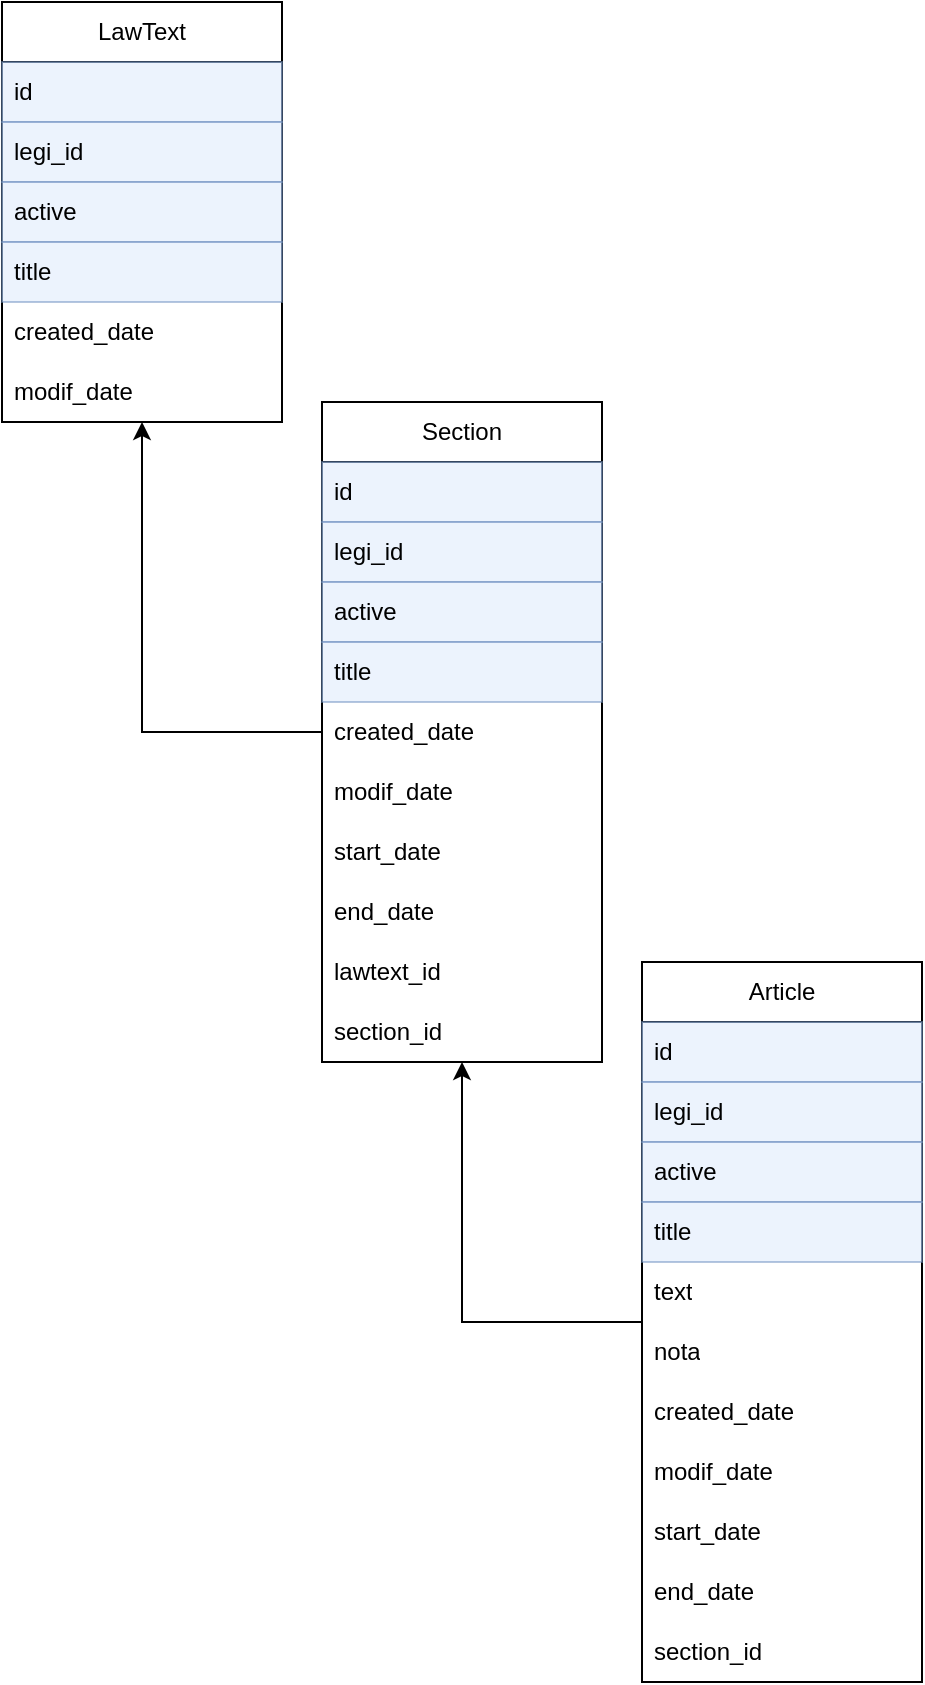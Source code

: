 <mxfile version="21.6.5" type="device">
  <diagram name="Page-1" id="OvOFFvX8BMqE7WVXgV2F">
    <mxGraphModel dx="1100" dy="817" grid="1" gridSize="10" guides="1" tooltips="1" connect="1" arrows="1" fold="1" page="1" pageScale="1" pageWidth="1169" pageHeight="827" math="0" shadow="0">
      <root>
        <mxCell id="0" />
        <mxCell id="1" parent="0" />
        <mxCell id="SPlrz_a56gNZOBM1270f-3" value="LawText" style="swimlane;fontStyle=0;childLayout=stackLayout;horizontal=1;startSize=30;horizontalStack=0;resizeParent=1;resizeParentMax=0;resizeLast=0;collapsible=1;marginBottom=0;whiteSpace=wrap;html=1;" parent="1" vertex="1">
          <mxGeometry x="40" y="40" width="140" height="210" as="geometry">
            <mxRectangle x="360" y="80" width="60" height="30" as="alternateBounds" />
          </mxGeometry>
        </mxCell>
        <mxCell id="SPlrz_a56gNZOBM1270f-4" value="id" style="text;strokeColor=#6c8ebf;fillColor=#dae8fc;align=left;verticalAlign=middle;spacingLeft=4;spacingRight=4;overflow=hidden;points=[[0,0.5],[1,0.5]];portConstraint=eastwest;rotatable=0;whiteSpace=wrap;html=1;opacity=50;" parent="SPlrz_a56gNZOBM1270f-3" vertex="1">
          <mxGeometry y="30" width="140" height="30" as="geometry" />
        </mxCell>
        <mxCell id="xXBwhnROPgkTZ1-YYlko-1" value="legi_id" style="text;strokeColor=#6c8ebf;fillColor=#dae8fc;align=left;verticalAlign=middle;spacingLeft=4;spacingRight=4;overflow=hidden;points=[[0,0.5],[1,0.5]];portConstraint=eastwest;rotatable=0;whiteSpace=wrap;html=1;opacity=50;" vertex="1" parent="SPlrz_a56gNZOBM1270f-3">
          <mxGeometry y="60" width="140" height="30" as="geometry" />
        </mxCell>
        <mxCell id="SPlrz_a56gNZOBM1270f-5" value="active" style="text;strokeColor=#6c8ebf;fillColor=#dae8fc;align=left;verticalAlign=middle;spacingLeft=4;spacingRight=4;overflow=hidden;points=[[0,0.5],[1,0.5]];portConstraint=eastwest;rotatable=0;whiteSpace=wrap;html=1;opacity=50;" parent="SPlrz_a56gNZOBM1270f-3" vertex="1">
          <mxGeometry y="90" width="140" height="30" as="geometry" />
        </mxCell>
        <mxCell id="SPlrz_a56gNZOBM1270f-6" value="title" style="text;strokeColor=#6c8ebf;fillColor=#dae8fc;align=left;verticalAlign=middle;spacingLeft=4;spacingRight=4;overflow=hidden;points=[[0,0.5],[1,0.5]];portConstraint=eastwest;rotatable=0;whiteSpace=wrap;html=1;opacity=50;" parent="SPlrz_a56gNZOBM1270f-3" vertex="1">
          <mxGeometry y="120" width="140" height="30" as="geometry" />
        </mxCell>
        <mxCell id="SPlrz_a56gNZOBM1270f-21" value="created_date" style="text;strokeColor=none;fillColor=none;align=left;verticalAlign=middle;spacingLeft=4;spacingRight=4;overflow=hidden;points=[[0,0.5],[1,0.5]];portConstraint=eastwest;rotatable=0;whiteSpace=wrap;html=1;" parent="SPlrz_a56gNZOBM1270f-3" vertex="1">
          <mxGeometry y="150" width="140" height="30" as="geometry" />
        </mxCell>
        <mxCell id="SPlrz_a56gNZOBM1270f-10" value="modif_date" style="text;strokeColor=none;fillColor=none;align=left;verticalAlign=middle;spacingLeft=4;spacingRight=4;overflow=hidden;points=[[0,0.5],[1,0.5]];portConstraint=eastwest;rotatable=0;whiteSpace=wrap;html=1;" parent="SPlrz_a56gNZOBM1270f-3" vertex="1">
          <mxGeometry y="180" width="140" height="30" as="geometry" />
        </mxCell>
        <mxCell id="SPlrz_a56gNZOBM1270f-32" style="edgeStyle=orthogonalEdgeStyle;rounded=0;orthogonalLoop=1;jettySize=auto;html=1;entryX=0.5;entryY=1;entryDx=0;entryDy=0;" parent="1" source="SPlrz_a56gNZOBM1270f-11" target="SPlrz_a56gNZOBM1270f-3" edge="1">
          <mxGeometry relative="1" as="geometry" />
        </mxCell>
        <mxCell id="SPlrz_a56gNZOBM1270f-11" value="Section" style="swimlane;fontStyle=0;childLayout=stackLayout;horizontal=1;startSize=30;horizontalStack=0;resizeParent=1;resizeParentMax=0;resizeLast=0;collapsible=1;marginBottom=0;whiteSpace=wrap;html=1;" parent="1" vertex="1">
          <mxGeometry x="200" y="240" width="140" height="330" as="geometry">
            <mxRectangle x="520" y="360" width="60" height="30" as="alternateBounds" />
          </mxGeometry>
        </mxCell>
        <mxCell id="SPlrz_a56gNZOBM1270f-12" value="id" style="text;strokeColor=#6c8ebf;fillColor=#dae8fc;align=left;verticalAlign=middle;spacingLeft=4;spacingRight=4;overflow=hidden;points=[[0,0.5],[1,0.5]];portConstraint=eastwest;rotatable=0;whiteSpace=wrap;html=1;opacity=50;" parent="SPlrz_a56gNZOBM1270f-11" vertex="1">
          <mxGeometry y="30" width="140" height="30" as="geometry" />
        </mxCell>
        <mxCell id="xXBwhnROPgkTZ1-YYlko-3" value="legi_id" style="text;strokeColor=#6c8ebf;fillColor=#dae8fc;align=left;verticalAlign=middle;spacingLeft=4;spacingRight=4;overflow=hidden;points=[[0,0.5],[1,0.5]];portConstraint=eastwest;rotatable=0;whiteSpace=wrap;html=1;opacity=50;" vertex="1" parent="SPlrz_a56gNZOBM1270f-11">
          <mxGeometry y="60" width="140" height="30" as="geometry" />
        </mxCell>
        <mxCell id="SPlrz_a56gNZOBM1270f-13" value="active" style="text;strokeColor=#6c8ebf;fillColor=#dae8fc;align=left;verticalAlign=middle;spacingLeft=4;spacingRight=4;overflow=hidden;points=[[0,0.5],[1,0.5]];portConstraint=eastwest;rotatable=0;whiteSpace=wrap;html=1;opacity=50;" parent="SPlrz_a56gNZOBM1270f-11" vertex="1">
          <mxGeometry y="90" width="140" height="30" as="geometry" />
        </mxCell>
        <mxCell id="SPlrz_a56gNZOBM1270f-14" value="title" style="text;strokeColor=#6c8ebf;fillColor=#dae8fc;align=left;verticalAlign=middle;spacingLeft=4;spacingRight=4;overflow=hidden;points=[[0,0.5],[1,0.5]];portConstraint=eastwest;rotatable=0;whiteSpace=wrap;html=1;opacity=50;" parent="SPlrz_a56gNZOBM1270f-11" vertex="1">
          <mxGeometry y="120" width="140" height="30" as="geometry" />
        </mxCell>
        <mxCell id="SPlrz_a56gNZOBM1270f-15" value="created_date" style="text;strokeColor=none;fillColor=none;align=left;verticalAlign=middle;spacingLeft=4;spacingRight=4;overflow=hidden;points=[[0,0.5],[1,0.5]];portConstraint=eastwest;rotatable=0;whiteSpace=wrap;html=1;" parent="SPlrz_a56gNZOBM1270f-11" vertex="1">
          <mxGeometry y="150" width="140" height="30" as="geometry" />
        </mxCell>
        <mxCell id="SPlrz_a56gNZOBM1270f-16" value="modif_date" style="text;strokeColor=none;fillColor=none;align=left;verticalAlign=middle;spacingLeft=4;spacingRight=4;overflow=hidden;points=[[0,0.5],[1,0.5]];portConstraint=eastwest;rotatable=0;whiteSpace=wrap;html=1;" parent="SPlrz_a56gNZOBM1270f-11" vertex="1">
          <mxGeometry y="180" width="140" height="30" as="geometry" />
        </mxCell>
        <mxCell id="SPlrz_a56gNZOBM1270f-18" value="start_date" style="text;strokeColor=none;fillColor=none;align=left;verticalAlign=middle;spacingLeft=4;spacingRight=4;overflow=hidden;points=[[0,0.5],[1,0.5]];portConstraint=eastwest;rotatable=0;whiteSpace=wrap;html=1;" parent="SPlrz_a56gNZOBM1270f-11" vertex="1">
          <mxGeometry y="210" width="140" height="30" as="geometry" />
        </mxCell>
        <mxCell id="SPlrz_a56gNZOBM1270f-17" value="end_date" style="text;strokeColor=none;fillColor=none;align=left;verticalAlign=middle;spacingLeft=4;spacingRight=4;overflow=hidden;points=[[0,0.5],[1,0.5]];portConstraint=eastwest;rotatable=0;whiteSpace=wrap;html=1;" parent="SPlrz_a56gNZOBM1270f-11" vertex="1">
          <mxGeometry y="240" width="140" height="30" as="geometry" />
        </mxCell>
        <mxCell id="SPlrz_a56gNZOBM1270f-19" value="lawtext_id" style="text;strokeColor=none;fillColor=none;align=left;verticalAlign=middle;spacingLeft=4;spacingRight=4;overflow=hidden;points=[[0,0.5],[1,0.5]];portConstraint=eastwest;rotatable=0;whiteSpace=wrap;html=1;" parent="SPlrz_a56gNZOBM1270f-11" vertex="1">
          <mxGeometry y="270" width="140" height="30" as="geometry" />
        </mxCell>
        <mxCell id="xXBwhnROPgkTZ1-YYlko-2" value="section_id" style="text;strokeColor=none;fillColor=none;align=left;verticalAlign=middle;spacingLeft=4;spacingRight=4;overflow=hidden;points=[[0,0.5],[1,0.5]];portConstraint=eastwest;rotatable=0;whiteSpace=wrap;html=1;" vertex="1" parent="SPlrz_a56gNZOBM1270f-11">
          <mxGeometry y="300" width="140" height="30" as="geometry" />
        </mxCell>
        <mxCell id="SPlrz_a56gNZOBM1270f-39" style="edgeStyle=orthogonalEdgeStyle;rounded=0;orthogonalLoop=1;jettySize=auto;html=1;entryX=0.5;entryY=1;entryDx=0;entryDy=0;" parent="1" source="SPlrz_a56gNZOBM1270f-22" target="SPlrz_a56gNZOBM1270f-11" edge="1">
          <mxGeometry relative="1" as="geometry" />
        </mxCell>
        <mxCell id="SPlrz_a56gNZOBM1270f-22" value="Article" style="swimlane;fontStyle=0;childLayout=stackLayout;horizontal=1;startSize=30;horizontalStack=0;resizeParent=1;resizeParentMax=0;resizeLast=0;collapsible=1;marginBottom=0;whiteSpace=wrap;html=1;" parent="1" vertex="1">
          <mxGeometry x="360" y="520" width="140" height="360" as="geometry">
            <mxRectangle x="740" y="600" width="60" height="30" as="alternateBounds" />
          </mxGeometry>
        </mxCell>
        <mxCell id="SPlrz_a56gNZOBM1270f-23" value="id" style="text;strokeColor=#6c8ebf;fillColor=#dae8fc;align=left;verticalAlign=middle;spacingLeft=4;spacingRight=4;overflow=hidden;points=[[0,0.5],[1,0.5]];portConstraint=eastwest;rotatable=0;whiteSpace=wrap;html=1;opacity=50;" parent="SPlrz_a56gNZOBM1270f-22" vertex="1">
          <mxGeometry y="30" width="140" height="30" as="geometry" />
        </mxCell>
        <mxCell id="xXBwhnROPgkTZ1-YYlko-4" value="legi_id" style="text;strokeColor=#6c8ebf;fillColor=#dae8fc;align=left;verticalAlign=middle;spacingLeft=4;spacingRight=4;overflow=hidden;points=[[0,0.5],[1,0.5]];portConstraint=eastwest;rotatable=0;whiteSpace=wrap;html=1;opacity=50;" vertex="1" parent="SPlrz_a56gNZOBM1270f-22">
          <mxGeometry y="60" width="140" height="30" as="geometry" />
        </mxCell>
        <mxCell id="SPlrz_a56gNZOBM1270f-24" value="active" style="text;strokeColor=#6c8ebf;fillColor=#dae8fc;align=left;verticalAlign=middle;spacingLeft=4;spacingRight=4;overflow=hidden;points=[[0,0.5],[1,0.5]];portConstraint=eastwest;rotatable=0;whiteSpace=wrap;html=1;opacity=50;" parent="SPlrz_a56gNZOBM1270f-22" vertex="1">
          <mxGeometry y="90" width="140" height="30" as="geometry" />
        </mxCell>
        <mxCell id="SPlrz_a56gNZOBM1270f-25" value="title" style="text;strokeColor=#6c8ebf;fillColor=#dae8fc;align=left;verticalAlign=middle;spacingLeft=4;spacingRight=4;overflow=hidden;points=[[0,0.5],[1,0.5]];portConstraint=eastwest;rotatable=0;whiteSpace=wrap;html=1;opacity=50;" parent="SPlrz_a56gNZOBM1270f-22" vertex="1">
          <mxGeometry y="120" width="140" height="30" as="geometry" />
        </mxCell>
        <mxCell id="SPlrz_a56gNZOBM1270f-37" value="text" style="text;strokeColor=none;fillColor=none;align=left;verticalAlign=middle;spacingLeft=4;spacingRight=4;overflow=hidden;points=[[0,0.5],[1,0.5]];portConstraint=eastwest;rotatable=0;whiteSpace=wrap;html=1;" parent="SPlrz_a56gNZOBM1270f-22" vertex="1">
          <mxGeometry y="150" width="140" height="30" as="geometry" />
        </mxCell>
        <mxCell id="SPlrz_a56gNZOBM1270f-38" value="nota" style="text;strokeColor=none;fillColor=none;align=left;verticalAlign=middle;spacingLeft=4;spacingRight=4;overflow=hidden;points=[[0,0.5],[1,0.5]];portConstraint=eastwest;rotatable=0;whiteSpace=wrap;html=1;" parent="SPlrz_a56gNZOBM1270f-22" vertex="1">
          <mxGeometry y="180" width="140" height="30" as="geometry" />
        </mxCell>
        <mxCell id="SPlrz_a56gNZOBM1270f-26" value="created_date" style="text;strokeColor=none;fillColor=none;align=left;verticalAlign=middle;spacingLeft=4;spacingRight=4;overflow=hidden;points=[[0,0.5],[1,0.5]];portConstraint=eastwest;rotatable=0;whiteSpace=wrap;html=1;" parent="SPlrz_a56gNZOBM1270f-22" vertex="1">
          <mxGeometry y="210" width="140" height="30" as="geometry" />
        </mxCell>
        <mxCell id="SPlrz_a56gNZOBM1270f-27" value="modif_date" style="text;strokeColor=none;fillColor=none;align=left;verticalAlign=middle;spacingLeft=4;spacingRight=4;overflow=hidden;points=[[0,0.5],[1,0.5]];portConstraint=eastwest;rotatable=0;whiteSpace=wrap;html=1;" parent="SPlrz_a56gNZOBM1270f-22" vertex="1">
          <mxGeometry y="240" width="140" height="30" as="geometry" />
        </mxCell>
        <mxCell id="SPlrz_a56gNZOBM1270f-28" value="start_date" style="text;strokeColor=none;fillColor=none;align=left;verticalAlign=middle;spacingLeft=4;spacingRight=4;overflow=hidden;points=[[0,0.5],[1,0.5]];portConstraint=eastwest;rotatable=0;whiteSpace=wrap;html=1;" parent="SPlrz_a56gNZOBM1270f-22" vertex="1">
          <mxGeometry y="270" width="140" height="30" as="geometry" />
        </mxCell>
        <mxCell id="SPlrz_a56gNZOBM1270f-29" value="end_date" style="text;strokeColor=none;fillColor=none;align=left;verticalAlign=middle;spacingLeft=4;spacingRight=4;overflow=hidden;points=[[0,0.5],[1,0.5]];portConstraint=eastwest;rotatable=0;whiteSpace=wrap;html=1;" parent="SPlrz_a56gNZOBM1270f-22" vertex="1">
          <mxGeometry y="300" width="140" height="30" as="geometry" />
        </mxCell>
        <mxCell id="SPlrz_a56gNZOBM1270f-30" value="section_id" style="text;strokeColor=none;fillColor=none;align=left;verticalAlign=middle;spacingLeft=4;spacingRight=4;overflow=hidden;points=[[0,0.5],[1,0.5]];portConstraint=eastwest;rotatable=0;whiteSpace=wrap;html=1;" parent="SPlrz_a56gNZOBM1270f-22" vertex="1">
          <mxGeometry y="330" width="140" height="30" as="geometry" />
        </mxCell>
      </root>
    </mxGraphModel>
  </diagram>
</mxfile>
